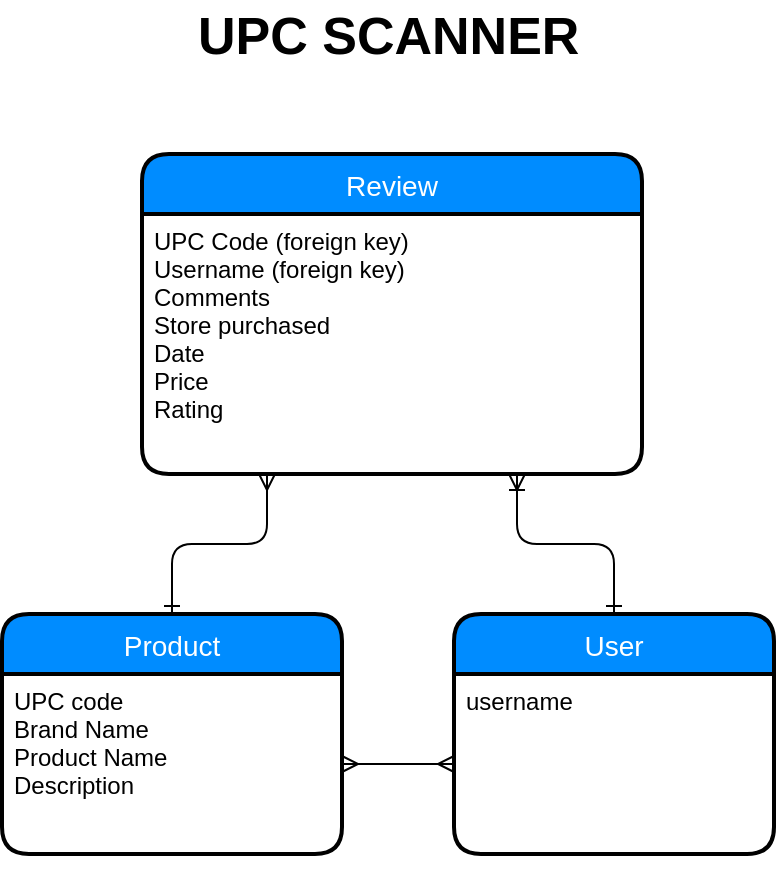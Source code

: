 <mxfile version="10.7.7" type="device"><diagram id="CDTz-9sVZoi-h-q7y0Ah" name="Page-1"><mxGraphModel dx="630" dy="427" grid="1" gridSize="10" guides="1" tooltips="1" connect="1" arrows="1" fold="1" page="1" pageScale="1" pageWidth="850" pageHeight="1100" math="0" shadow="0"><root><mxCell id="0"/><mxCell id="1" parent="0"/><mxCell id="DTsD-2riNp6ZwpeGGDnY-38" value="&lt;b&gt;&lt;font style=&quot;font-size: 26px&quot;&gt;UPC SCANNER&lt;/font&gt;&lt;/b&gt;" style="text;html=1;resizable=0;points=[];autosize=1;align=left;verticalAlign=top;spacingTop=-4;" parent="1" vertex="1"><mxGeometry x="126" y="43" width="210" height="20" as="geometry"/></mxCell><mxCell id="DTsD-2riNp6ZwpeGGDnY-39" value="User" style="swimlane;childLayout=stackLayout;horizontal=1;startSize=30;horizontalStack=0;fillColor=#008cff;fontColor=#FFFFFF;rounded=1;fontSize=14;fontStyle=0;strokeWidth=2;resizeParent=0;resizeLast=1;shadow=0;dashed=0;align=center;rotation=0;" parent="1" vertex="1"><mxGeometry x="256" y="350" width="160" height="120" as="geometry"/></mxCell><mxCell id="DTsD-2riNp6ZwpeGGDnY-40" value="username" style="align=left;strokeColor=none;fillColor=none;spacingLeft=4;fontSize=12;verticalAlign=top;resizable=0;rotatable=0;part=1;rotation=0;" parent="DTsD-2riNp6ZwpeGGDnY-39" vertex="1"><mxGeometry y="30" width="160" height="90" as="geometry"/></mxCell><mxCell id="DTsD-2riNp6ZwpeGGDnY-41" value="" style="fontSize=12;html=1;endArrow=ERoneToMany;exitX=0.5;exitY=0;exitDx=0;exitDy=0;entryX=0.75;entryY=1;entryDx=0;entryDy=0;startArrow=ERone;startFill=0;edgeStyle=elbowEdgeStyle;elbow=vertical;" parent="1" source="DTsD-2riNp6ZwpeGGDnY-39" target="DTsD-2riNp6ZwpeGGDnY-34" edge="1"><mxGeometry width="100" height="100" relative="1" as="geometry"><mxPoint x="410" y="410" as="sourcePoint"/><mxPoint x="502" y="330" as="targetPoint"/></mxGeometry></mxCell><mxCell id="DTsD-2riNp6ZwpeGGDnY-42" value="" style="edgeStyle=entityRelationEdgeStyle;fontSize=12;html=1;endArrow=ERmany;startArrow=ERmany;exitX=1;exitY=0.5;exitDx=0;exitDy=0;entryX=0;entryY=0.5;entryDx=0;entryDy=0;" parent="1" source="DTsD-2riNp6ZwpeGGDnY-31" target="DTsD-2riNp6ZwpeGGDnY-40" edge="1"><mxGeometry width="100" height="100" relative="1" as="geometry"><mxPoint x="140" y="480" as="sourcePoint"/><mxPoint x="240" y="380" as="targetPoint"/></mxGeometry></mxCell><mxCell id="Fzj1tRryUD1RrQLQtU-e-2" style="edgeStyle=orthogonalEdgeStyle;rounded=1;orthogonalLoop=1;jettySize=auto;html=1;exitX=0.5;exitY=0;exitDx=0;exitDy=0;entryX=0.25;entryY=1;entryDx=0;entryDy=0;startArrow=ERone;startFill=0;endArrow=ERmany;endFill=0;" parent="1" source="DTsD-2riNp6ZwpeGGDnY-30" target="DTsD-2riNp6ZwpeGGDnY-34" edge="1"><mxGeometry relative="1" as="geometry"/></mxCell><mxCell id="DTsD-2riNp6ZwpeGGDnY-30" value="Product" style="swimlane;childLayout=stackLayout;horizontal=1;startSize=30;horizontalStack=0;fillColor=#008cff;fontColor=#FFFFFF;rounded=1;fontSize=14;fontStyle=0;strokeWidth=2;resizeParent=0;resizeLast=1;shadow=0;dashed=0;align=center;" parent="1" vertex="1"><mxGeometry x="30" y="350" width="170" height="120" as="geometry"/></mxCell><mxCell id="DTsD-2riNp6ZwpeGGDnY-31" value="UPC code&#10;Brand Name&#10;Product Name&#10;Description " style="align=left;strokeColor=none;fillColor=none;spacingLeft=4;fontSize=12;verticalAlign=top;resizable=0;rotatable=0;part=1;" parent="DTsD-2riNp6ZwpeGGDnY-30" vertex="1"><mxGeometry y="30" width="170" height="90" as="geometry"/></mxCell><mxCell id="DTsD-2riNp6ZwpeGGDnY-35" style="edgeStyle=orthogonalEdgeStyle;rounded=0;orthogonalLoop=1;jettySize=auto;html=1;exitX=0.5;exitY=1;exitDx=0;exitDy=0;" parent="DTsD-2riNp6ZwpeGGDnY-30" source="DTsD-2riNp6ZwpeGGDnY-31" target="DTsD-2riNp6ZwpeGGDnY-31" edge="1"><mxGeometry relative="1" as="geometry"/></mxCell><mxCell id="DTsD-2riNp6ZwpeGGDnY-33" value="Review" style="swimlane;childLayout=stackLayout;horizontal=1;startSize=30;horizontalStack=0;fillColor=#008cff;fontColor=#FFFFFF;rounded=1;fontSize=14;fontStyle=0;strokeWidth=2;resizeParent=0;resizeLast=1;shadow=0;dashed=0;align=center;" parent="1" vertex="1"><mxGeometry x="100" y="120" width="250" height="160" as="geometry"/></mxCell><mxCell id="DTsD-2riNp6ZwpeGGDnY-34" value="UPC Code (foreign key)&#10;Username (foreign key)&#10;Comments&#10;Store purchased&#10;Date&#10;Price&#10;Rating&#10; &#10;&#10;" style="align=left;strokeColor=none;fillColor=none;spacingLeft=4;fontSize=12;verticalAlign=top;resizable=0;rotatable=0;part=1;" parent="DTsD-2riNp6ZwpeGGDnY-33" vertex="1"><mxGeometry y="30" width="250" height="130" as="geometry"/></mxCell></root></mxGraphModel></diagram></mxfile>